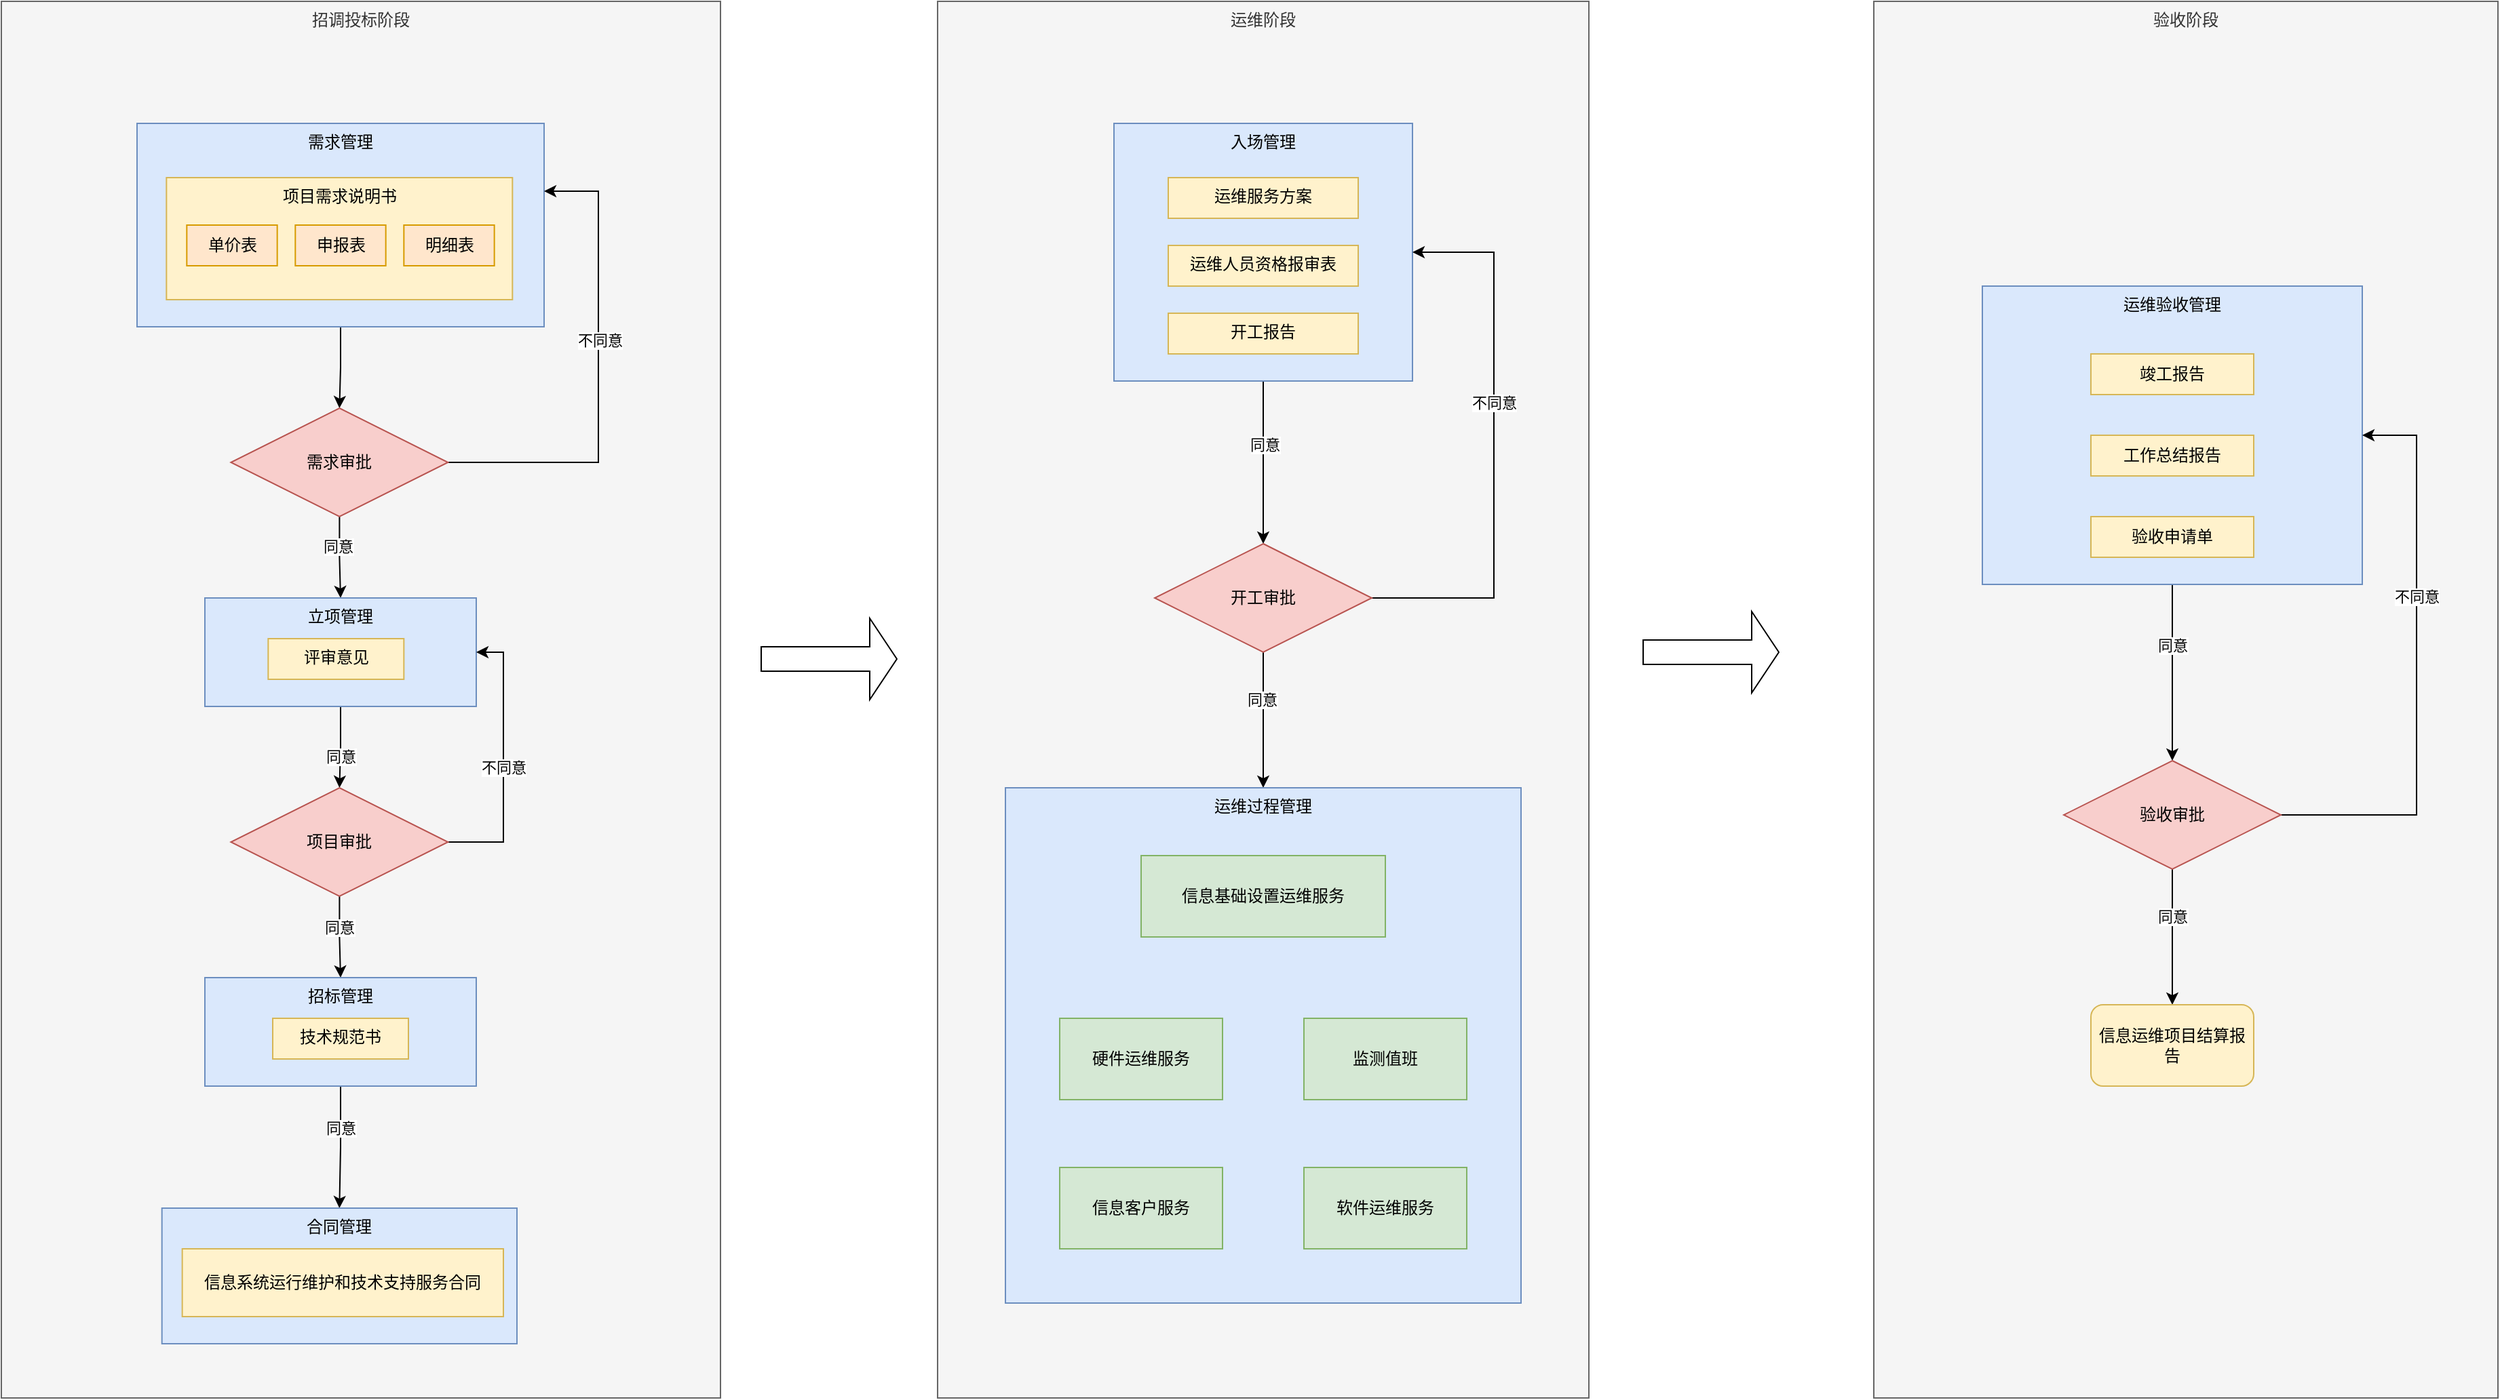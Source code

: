 <mxfile version="20.8.4" type="github">
  <diagram id="nZ-C2siDIxId9v_9ZGeX" name="第 1 页">
    <mxGraphModel dx="2963" dy="1514" grid="1" gridSize="10" guides="1" tooltips="1" connect="1" arrows="1" fold="1" page="1" pageScale="1" pageWidth="1920" pageHeight="1200" math="0" shadow="0">
      <root>
        <mxCell id="0" />
        <mxCell id="1" parent="0" />
        <mxCell id="l78vxfWiCnXLI86VXf0r-29" value="验收阶段" style="rounded=0;whiteSpace=wrap;html=1;verticalAlign=top;fillColor=#f5f5f5;fontColor=#333333;strokeColor=#666666;" parent="1" vertex="1">
          <mxGeometry x="1420" y="40" width="460" height="1030" as="geometry" />
        </mxCell>
        <mxCell id="l78vxfWiCnXLI86VXf0r-28" value="运维阶段" style="rounded=0;whiteSpace=wrap;html=1;verticalAlign=top;fillColor=#f5f5f5;fontColor=#333333;strokeColor=#666666;" parent="1" vertex="1">
          <mxGeometry x="730" y="40" width="480" height="1030" as="geometry" />
        </mxCell>
        <mxCell id="l78vxfWiCnXLI86VXf0r-27" value="招调投标阶段" style="rounded=0;whiteSpace=wrap;html=1;verticalAlign=top;labelPosition=center;verticalLabelPosition=middle;align=center;fillColor=#f5f5f5;fontColor=#333333;strokeColor=#666666;" parent="1" vertex="1">
          <mxGeometry x="40" y="40" width="530" height="1030" as="geometry" />
        </mxCell>
        <mxCell id="l78vxfWiCnXLI86VXf0r-9" style="edgeStyle=orthogonalEdgeStyle;rounded=0;orthogonalLoop=1;jettySize=auto;html=1;entryX=0.5;entryY=0;entryDx=0;entryDy=0;" parent="1" source="l78vxfWiCnXLI86VXf0r-1" target="l78vxfWiCnXLI86VXf0r-7" edge="1">
          <mxGeometry relative="1" as="geometry" />
        </mxCell>
        <mxCell id="l78vxfWiCnXLI86VXf0r-1" value="需求管理" style="rounded=0;whiteSpace=wrap;html=1;verticalAlign=top;fillColor=#dae8fc;strokeColor=#6c8ebf;" parent="1" vertex="1">
          <mxGeometry x="140" y="130" width="300" height="150" as="geometry" />
        </mxCell>
        <mxCell id="l78vxfWiCnXLI86VXf0r-2" value="项目需求说明书" style="rounded=0;whiteSpace=wrap;html=1;verticalAlign=top;fillColor=#fff2cc;strokeColor=#d6b656;" parent="1" vertex="1">
          <mxGeometry x="161.67" y="170" width="255" height="90" as="geometry" />
        </mxCell>
        <mxCell id="l78vxfWiCnXLI86VXf0r-3" value="申报表" style="rounded=0;whiteSpace=wrap;html=1;container=0;fillColor=#ffe6cc;strokeColor=#d79b00;" parent="1" vertex="1">
          <mxGeometry x="256.66" y="205" width="66.667" height="30" as="geometry" />
        </mxCell>
        <mxCell id="l78vxfWiCnXLI86VXf0r-4" value="明细表" style="rounded=0;whiteSpace=wrap;html=1;container=0;fillColor=#ffe6cc;strokeColor=#d79b00;" parent="1" vertex="1">
          <mxGeometry x="336.664" y="205" width="66.667" height="30" as="geometry" />
        </mxCell>
        <mxCell id="l78vxfWiCnXLI86VXf0r-5" value="单价表" style="rounded=0;whiteSpace=wrap;html=1;container=0;fillColor=#ffe6cc;strokeColor=#d79b00;" parent="1" vertex="1">
          <mxGeometry x="176.663" y="205" width="66.667" height="30" as="geometry" />
        </mxCell>
        <mxCell id="l78vxfWiCnXLI86VXf0r-10" style="edgeStyle=orthogonalEdgeStyle;rounded=0;orthogonalLoop=1;jettySize=auto;html=1;entryX=1;entryY=0.333;entryDx=0;entryDy=0;entryPerimeter=0;" parent="1" source="l78vxfWiCnXLI86VXf0r-7" target="l78vxfWiCnXLI86VXf0r-1" edge="1">
          <mxGeometry relative="1" as="geometry">
            <Array as="points">
              <mxPoint x="480" y="380" />
              <mxPoint x="480" y="180" />
            </Array>
          </mxGeometry>
        </mxCell>
        <mxCell id="Ab2h3qabQfSz-R_gkfAf-26" value="不同意" style="edgeLabel;html=1;align=center;verticalAlign=middle;resizable=0;points=[];" vertex="1" connectable="0" parent="l78vxfWiCnXLI86VXf0r-10">
          <mxGeometry x="0.145" y="-1" relative="1" as="geometry">
            <mxPoint as="offset" />
          </mxGeometry>
        </mxCell>
        <mxCell id="l78vxfWiCnXLI86VXf0r-12" style="edgeStyle=orthogonalEdgeStyle;rounded=0;orthogonalLoop=1;jettySize=auto;html=1;entryX=0.5;entryY=0;entryDx=0;entryDy=0;" parent="1" source="l78vxfWiCnXLI86VXf0r-7" target="l78vxfWiCnXLI86VXf0r-11" edge="1">
          <mxGeometry relative="1" as="geometry" />
        </mxCell>
        <mxCell id="Ab2h3qabQfSz-R_gkfAf-27" value="同意" style="edgeLabel;html=1;align=center;verticalAlign=middle;resizable=0;points=[];" vertex="1" connectable="0" parent="l78vxfWiCnXLI86VXf0r-12">
          <mxGeometry x="-0.273" y="-1" relative="1" as="geometry">
            <mxPoint as="offset" />
          </mxGeometry>
        </mxCell>
        <mxCell id="l78vxfWiCnXLI86VXf0r-7" value="需求审批" style="rhombus;whiteSpace=wrap;html=1;fillColor=#f8cecc;strokeColor=#b85450;" parent="1" vertex="1">
          <mxGeometry x="209.17" y="340" width="160" height="80" as="geometry" />
        </mxCell>
        <mxCell id="l78vxfWiCnXLI86VXf0r-16" style="edgeStyle=orthogonalEdgeStyle;rounded=0;orthogonalLoop=1;jettySize=auto;html=1;" parent="1" source="l78vxfWiCnXLI86VXf0r-11" target="l78vxfWiCnXLI86VXf0r-15" edge="1">
          <mxGeometry relative="1" as="geometry" />
        </mxCell>
        <mxCell id="Ab2h3qabQfSz-R_gkfAf-30" value="同意" style="edgeLabel;html=1;align=center;verticalAlign=middle;resizable=0;points=[];" vertex="1" connectable="0" parent="l78vxfWiCnXLI86VXf0r-16">
          <mxGeometry x="0.253" y="1" relative="1" as="geometry">
            <mxPoint as="offset" />
          </mxGeometry>
        </mxCell>
        <mxCell id="l78vxfWiCnXLI86VXf0r-11" value="立项管理" style="rounded=0;whiteSpace=wrap;html=1;verticalAlign=top;fillColor=#dae8fc;strokeColor=#6c8ebf;" parent="1" vertex="1">
          <mxGeometry x="190" y="480" width="200" height="80" as="geometry" />
        </mxCell>
        <mxCell id="l78vxfWiCnXLI86VXf0r-13" value="技术规范书" style="rounded=0;whiteSpace=wrap;html=1;verticalAlign=top;" parent="1" vertex="1">
          <mxGeometry x="236.66" y="970" width="100" height="30" as="geometry" />
        </mxCell>
        <mxCell id="l78vxfWiCnXLI86VXf0r-17" style="edgeStyle=orthogonalEdgeStyle;rounded=0;orthogonalLoop=1;jettySize=auto;html=1;entryX=1;entryY=0.5;entryDx=0;entryDy=0;" parent="1" source="l78vxfWiCnXLI86VXf0r-15" target="l78vxfWiCnXLI86VXf0r-11" edge="1">
          <mxGeometry relative="1" as="geometry">
            <Array as="points">
              <mxPoint x="410" y="660" />
              <mxPoint x="410" y="520" />
            </Array>
          </mxGeometry>
        </mxCell>
        <mxCell id="Ab2h3qabQfSz-R_gkfAf-29" value="不同意" style="edgeLabel;html=1;align=center;verticalAlign=middle;resizable=0;points=[];" vertex="1" connectable="0" parent="l78vxfWiCnXLI86VXf0r-17">
          <mxGeometry x="-0.037" relative="1" as="geometry">
            <mxPoint as="offset" />
          </mxGeometry>
        </mxCell>
        <mxCell id="l78vxfWiCnXLI86VXf0r-25" style="edgeStyle=orthogonalEdgeStyle;rounded=0;orthogonalLoop=1;jettySize=auto;html=1;entryX=0.5;entryY=0;entryDx=0;entryDy=0;" parent="1" source="l78vxfWiCnXLI86VXf0r-15" target="l78vxfWiCnXLI86VXf0r-18" edge="1">
          <mxGeometry relative="1" as="geometry" />
        </mxCell>
        <mxCell id="Ab2h3qabQfSz-R_gkfAf-31" value="同意" style="edgeLabel;html=1;align=center;verticalAlign=middle;resizable=0;points=[];" vertex="1" connectable="0" parent="l78vxfWiCnXLI86VXf0r-25">
          <mxGeometry x="-0.251" relative="1" as="geometry">
            <mxPoint as="offset" />
          </mxGeometry>
        </mxCell>
        <mxCell id="l78vxfWiCnXLI86VXf0r-15" value="项目审批" style="rhombus;whiteSpace=wrap;html=1;fillColor=#f8cecc;strokeColor=#b85450;" parent="1" vertex="1">
          <mxGeometry x="209.17" y="620" width="160" height="80" as="geometry" />
        </mxCell>
        <mxCell id="l78vxfWiCnXLI86VXf0r-26" style="edgeStyle=orthogonalEdgeStyle;rounded=0;orthogonalLoop=1;jettySize=auto;html=1;" parent="1" source="l78vxfWiCnXLI86VXf0r-18" target="l78vxfWiCnXLI86VXf0r-20" edge="1">
          <mxGeometry relative="1" as="geometry" />
        </mxCell>
        <mxCell id="Ab2h3qabQfSz-R_gkfAf-32" value="同意" style="edgeLabel;html=1;align=center;verticalAlign=middle;resizable=0;points=[];" vertex="1" connectable="0" parent="l78vxfWiCnXLI86VXf0r-26">
          <mxGeometry x="-0.331" relative="1" as="geometry">
            <mxPoint as="offset" />
          </mxGeometry>
        </mxCell>
        <mxCell id="l78vxfWiCnXLI86VXf0r-18" value="招标管理" style="rounded=0;whiteSpace=wrap;html=1;verticalAlign=top;fillColor=#dae8fc;strokeColor=#6c8ebf;" parent="1" vertex="1">
          <mxGeometry x="190" y="760" width="200" height="80" as="geometry" />
        </mxCell>
        <mxCell id="l78vxfWiCnXLI86VXf0r-20" value="合同管理" style="rounded=0;whiteSpace=wrap;html=1;verticalAlign=top;fillColor=#dae8fc;strokeColor=#6c8ebf;" parent="1" vertex="1">
          <mxGeometry x="158.34" y="930" width="261.66" height="100" as="geometry" />
        </mxCell>
        <mxCell id="Ab2h3qabQfSz-R_gkfAf-14" style="edgeStyle=orthogonalEdgeStyle;rounded=0;orthogonalLoop=1;jettySize=auto;html=1;entryX=0.5;entryY=0;entryDx=0;entryDy=0;" edge="1" parent="1" source="l78vxfWiCnXLI86VXf0r-21" target="Ab2h3qabQfSz-R_gkfAf-3">
          <mxGeometry relative="1" as="geometry" />
        </mxCell>
        <mxCell id="Ab2h3qabQfSz-R_gkfAf-33" value="同意" style="edgeLabel;html=1;align=center;verticalAlign=middle;resizable=0;points=[];" vertex="1" connectable="0" parent="Ab2h3qabQfSz-R_gkfAf-14">
          <mxGeometry x="-0.217" y="1" relative="1" as="geometry">
            <mxPoint as="offset" />
          </mxGeometry>
        </mxCell>
        <mxCell id="l78vxfWiCnXLI86VXf0r-21" value="入场管理" style="rounded=0;whiteSpace=wrap;html=1;verticalAlign=top;fillColor=#dae8fc;strokeColor=#6c8ebf;" parent="1" vertex="1">
          <mxGeometry x="860" y="130" width="220" height="190" as="geometry" />
        </mxCell>
        <mxCell id="Ab2h3qabQfSz-R_gkfAf-19" style="edgeStyle=orthogonalEdgeStyle;rounded=0;orthogonalLoop=1;jettySize=auto;html=1;" edge="1" parent="1" source="l78vxfWiCnXLI86VXf0r-23" target="Ab2h3qabQfSz-R_gkfAf-18">
          <mxGeometry relative="1" as="geometry" />
        </mxCell>
        <mxCell id="Ab2h3qabQfSz-R_gkfAf-36" value="同意" style="edgeLabel;html=1;align=center;verticalAlign=middle;resizable=0;points=[];" vertex="1" connectable="0" parent="Ab2h3qabQfSz-R_gkfAf-19">
          <mxGeometry x="-0.308" relative="1" as="geometry">
            <mxPoint as="offset" />
          </mxGeometry>
        </mxCell>
        <mxCell id="l78vxfWiCnXLI86VXf0r-23" value="运维验收管理" style="rounded=0;whiteSpace=wrap;html=1;verticalAlign=top;fillColor=#dae8fc;strokeColor=#6c8ebf;" parent="1" vertex="1">
          <mxGeometry x="1500" y="250" width="280" height="220" as="geometry" />
        </mxCell>
        <mxCell id="l78vxfWiCnXLI86VXf0r-31" value="" style="shape=singleArrow;whiteSpace=wrap;html=1;" parent="1" vertex="1">
          <mxGeometry x="1250" y="490" width="100" height="60" as="geometry" />
        </mxCell>
        <mxCell id="l78vxfWiCnXLI86VXf0r-32" value="" style="shape=singleArrow;whiteSpace=wrap;html=1;" parent="1" vertex="1">
          <mxGeometry x="600" y="495" width="100" height="60" as="geometry" />
        </mxCell>
        <mxCell id="l78vxfWiCnXLI86VXf0r-35" value="运维服务方案" style="rounded=0;whiteSpace=wrap;html=1;verticalAlign=top;fillColor=#fff2cc;strokeColor=#d6b656;" parent="1" vertex="1">
          <mxGeometry x="900" y="170" width="140" height="30" as="geometry" />
        </mxCell>
        <mxCell id="l78vxfWiCnXLI86VXf0r-36" value="运维人员资格报审表" style="rounded=0;whiteSpace=wrap;html=1;verticalAlign=top;fillColor=#fff2cc;strokeColor=#d6b656;" parent="1" vertex="1">
          <mxGeometry x="900" y="220" width="140" height="30" as="geometry" />
        </mxCell>
        <mxCell id="l78vxfWiCnXLI86VXf0r-37" value="开工报告" style="rounded=0;whiteSpace=wrap;html=1;verticalAlign=top;fillColor=#fff2cc;strokeColor=#d6b656;" parent="1" vertex="1">
          <mxGeometry x="900" y="270" width="140" height="30" as="geometry" />
        </mxCell>
        <mxCell id="l78vxfWiCnXLI86VXf0r-46" value="技术规范书" style="rounded=0;whiteSpace=wrap;html=1;verticalAlign=top;fillColor=#fff2cc;strokeColor=#d6b656;" parent="1" vertex="1">
          <mxGeometry x="240" y="790" width="100" height="30" as="geometry" />
        </mxCell>
        <mxCell id="l78vxfWiCnXLI86VXf0r-47" value="信息系统运行维护和技术支持服务合同" style="rounded=0;whiteSpace=wrap;html=1;fillColor=#fff2cc;strokeColor=#d6b656;" parent="1" vertex="1">
          <mxGeometry x="173.33" y="960" width="236.67" height="50" as="geometry" />
        </mxCell>
        <mxCell id="l78vxfWiCnXLI86VXf0r-50" value="信息客户服务" style="rounded=0;whiteSpace=wrap;html=1;" parent="1" vertex="1">
          <mxGeometry x="820" y="930" width="120" height="60" as="geometry" />
        </mxCell>
        <mxCell id="l78vxfWiCnXLI86VXf0r-51" value="硬件运维服务" style="rounded=0;whiteSpace=wrap;html=1;" parent="1" vertex="1">
          <mxGeometry x="820" y="820" width="120" height="60" as="geometry" />
        </mxCell>
        <mxCell id="l78vxfWiCnXLI86VXf0r-52" value="监测值班" style="rounded=0;whiteSpace=wrap;html=1;" parent="1" vertex="1">
          <mxGeometry x="990" y="820" width="120" height="60" as="geometry" />
        </mxCell>
        <mxCell id="Ab2h3qabQfSz-R_gkfAf-1" value="软件运维服务" style="rounded=0;whiteSpace=wrap;html=1;" vertex="1" parent="1">
          <mxGeometry x="1000" y="930" width="120" height="60" as="geometry" />
        </mxCell>
        <mxCell id="Ab2h3qabQfSz-R_gkfAf-2" value="信息基础设置运维服务" style="rounded=0;whiteSpace=wrap;html=1;" vertex="1" parent="1">
          <mxGeometry x="870" y="720" width="180" height="60" as="geometry" />
        </mxCell>
        <mxCell id="Ab2h3qabQfSz-R_gkfAf-6" style="edgeStyle=orthogonalEdgeStyle;rounded=0;orthogonalLoop=1;jettySize=auto;html=1;entryX=1;entryY=0.5;entryDx=0;entryDy=0;" edge="1" parent="1" source="Ab2h3qabQfSz-R_gkfAf-3" target="l78vxfWiCnXLI86VXf0r-21">
          <mxGeometry relative="1" as="geometry">
            <Array as="points">
              <mxPoint x="1140" y="480" />
              <mxPoint x="1140" y="225" />
            </Array>
          </mxGeometry>
        </mxCell>
        <mxCell id="Ab2h3qabQfSz-R_gkfAf-35" value="不同意" style="edgeLabel;html=1;align=center;verticalAlign=middle;resizable=0;points=[];" vertex="1" connectable="0" parent="Ab2h3qabQfSz-R_gkfAf-6">
          <mxGeometry x="0.156" relative="1" as="geometry">
            <mxPoint as="offset" />
          </mxGeometry>
        </mxCell>
        <mxCell id="Ab2h3qabQfSz-R_gkfAf-13" style="edgeStyle=orthogonalEdgeStyle;rounded=0;orthogonalLoop=1;jettySize=auto;html=1;" edge="1" parent="1" source="Ab2h3qabQfSz-R_gkfAf-3" target="Ab2h3qabQfSz-R_gkfAf-7">
          <mxGeometry relative="1" as="geometry" />
        </mxCell>
        <mxCell id="Ab2h3qabQfSz-R_gkfAf-34" value="同意" style="edgeLabel;html=1;align=center;verticalAlign=middle;resizable=0;points=[];" vertex="1" connectable="0" parent="Ab2h3qabQfSz-R_gkfAf-13">
          <mxGeometry x="-0.3" y="-1" relative="1" as="geometry">
            <mxPoint as="offset" />
          </mxGeometry>
        </mxCell>
        <mxCell id="Ab2h3qabQfSz-R_gkfAf-3" value="开工审批" style="rhombus;whiteSpace=wrap;html=1;fillColor=#f8cecc;strokeColor=#b85450;" vertex="1" parent="1">
          <mxGeometry x="890" y="440" width="160" height="80" as="geometry" />
        </mxCell>
        <mxCell id="Ab2h3qabQfSz-R_gkfAf-7" value="运维过程管理" style="rounded=0;whiteSpace=wrap;html=1;verticalAlign=top;fillColor=#dae8fc;strokeColor=#6c8ebf;" vertex="1" parent="1">
          <mxGeometry x="780" y="620" width="380" height="380" as="geometry" />
        </mxCell>
        <mxCell id="Ab2h3qabQfSz-R_gkfAf-8" value="信息客户服务" style="rounded=0;whiteSpace=wrap;html=1;fillColor=#d5e8d4;strokeColor=#82b366;" vertex="1" parent="1">
          <mxGeometry x="820" y="900" width="120" height="60" as="geometry" />
        </mxCell>
        <mxCell id="Ab2h3qabQfSz-R_gkfAf-9" value="硬件运维服务" style="rounded=0;whiteSpace=wrap;html=1;fillColor=#d5e8d4;strokeColor=#82b366;" vertex="1" parent="1">
          <mxGeometry x="820" y="790" width="120" height="60" as="geometry" />
        </mxCell>
        <mxCell id="Ab2h3qabQfSz-R_gkfAf-10" value="监测值班" style="rounded=0;whiteSpace=wrap;html=1;fillColor=#d5e8d4;strokeColor=#82b366;" vertex="1" parent="1">
          <mxGeometry x="1000" y="790" width="120" height="60" as="geometry" />
        </mxCell>
        <mxCell id="Ab2h3qabQfSz-R_gkfAf-11" value="软件运维服务" style="rounded=0;whiteSpace=wrap;html=1;fillColor=#d5e8d4;strokeColor=#82b366;" vertex="1" parent="1">
          <mxGeometry x="1000" y="900" width="120" height="60" as="geometry" />
        </mxCell>
        <mxCell id="Ab2h3qabQfSz-R_gkfAf-12" value="信息基础设置运维服务" style="rounded=0;whiteSpace=wrap;html=1;fillColor=#d5e8d4;strokeColor=#82b366;" vertex="1" parent="1">
          <mxGeometry x="880" y="670" width="180" height="60" as="geometry" />
        </mxCell>
        <mxCell id="Ab2h3qabQfSz-R_gkfAf-15" value="竣工报告" style="rounded=0;whiteSpace=wrap;html=1;container=0;fillColor=#fff2cc;strokeColor=#d6b656;" vertex="1" parent="1">
          <mxGeometry x="1579.99" y="300" width="120.01" height="30" as="geometry" />
        </mxCell>
        <mxCell id="Ab2h3qabQfSz-R_gkfAf-16" value="工作总结报告" style="rounded=0;whiteSpace=wrap;html=1;container=0;fillColor=#fff2cc;strokeColor=#d6b656;" vertex="1" parent="1">
          <mxGeometry x="1580" y="360" width="120" height="30" as="geometry" />
        </mxCell>
        <mxCell id="Ab2h3qabQfSz-R_gkfAf-17" value="验收申请单" style="rounded=0;whiteSpace=wrap;html=1;container=0;fillColor=#fff2cc;strokeColor=#d6b656;" vertex="1" parent="1">
          <mxGeometry x="1580" y="420" width="120" height="30" as="geometry" />
        </mxCell>
        <mxCell id="Ab2h3qabQfSz-R_gkfAf-20" style="edgeStyle=orthogonalEdgeStyle;rounded=0;orthogonalLoop=1;jettySize=auto;html=1;entryX=1;entryY=0.5;entryDx=0;entryDy=0;" edge="1" parent="1" source="Ab2h3qabQfSz-R_gkfAf-18" target="l78vxfWiCnXLI86VXf0r-23">
          <mxGeometry relative="1" as="geometry">
            <Array as="points">
              <mxPoint x="1820" y="640" />
              <mxPoint x="1820" y="360" />
            </Array>
          </mxGeometry>
        </mxCell>
        <mxCell id="Ab2h3qabQfSz-R_gkfAf-38" value="不同意" style="edgeLabel;html=1;align=center;verticalAlign=middle;resizable=0;points=[];" vertex="1" connectable="0" parent="Ab2h3qabQfSz-R_gkfAf-20">
          <mxGeometry x="0.245" relative="1" as="geometry">
            <mxPoint as="offset" />
          </mxGeometry>
        </mxCell>
        <mxCell id="Ab2h3qabQfSz-R_gkfAf-24" style="edgeStyle=orthogonalEdgeStyle;rounded=0;orthogonalLoop=1;jettySize=auto;html=1;" edge="1" parent="1" source="Ab2h3qabQfSz-R_gkfAf-18" target="Ab2h3qabQfSz-R_gkfAf-23">
          <mxGeometry relative="1" as="geometry" />
        </mxCell>
        <mxCell id="Ab2h3qabQfSz-R_gkfAf-37" value="同意" style="edgeLabel;html=1;align=center;verticalAlign=middle;resizable=0;points=[];" vertex="1" connectable="0" parent="Ab2h3qabQfSz-R_gkfAf-24">
          <mxGeometry x="-0.3" relative="1" as="geometry">
            <mxPoint as="offset" />
          </mxGeometry>
        </mxCell>
        <mxCell id="Ab2h3qabQfSz-R_gkfAf-18" value="验收审批" style="rhombus;whiteSpace=wrap;html=1;fillColor=#f8cecc;strokeColor=#b85450;" vertex="1" parent="1">
          <mxGeometry x="1560" y="600" width="160" height="80" as="geometry" />
        </mxCell>
        <mxCell id="Ab2h3qabQfSz-R_gkfAf-23" value="信息运维项目结算报告" style="rounded=1;whiteSpace=wrap;html=1;fillColor=#fff2cc;strokeColor=#d6b656;" vertex="1" parent="1">
          <mxGeometry x="1580" y="780" width="120" height="60" as="geometry" />
        </mxCell>
        <mxCell id="Ab2h3qabQfSz-R_gkfAf-25" value="评审意见" style="rounded=0;whiteSpace=wrap;html=1;verticalAlign=top;fillColor=#fff2cc;strokeColor=#d6b656;" vertex="1" parent="1">
          <mxGeometry x="236.66" y="510" width="100" height="30" as="geometry" />
        </mxCell>
      </root>
    </mxGraphModel>
  </diagram>
</mxfile>
